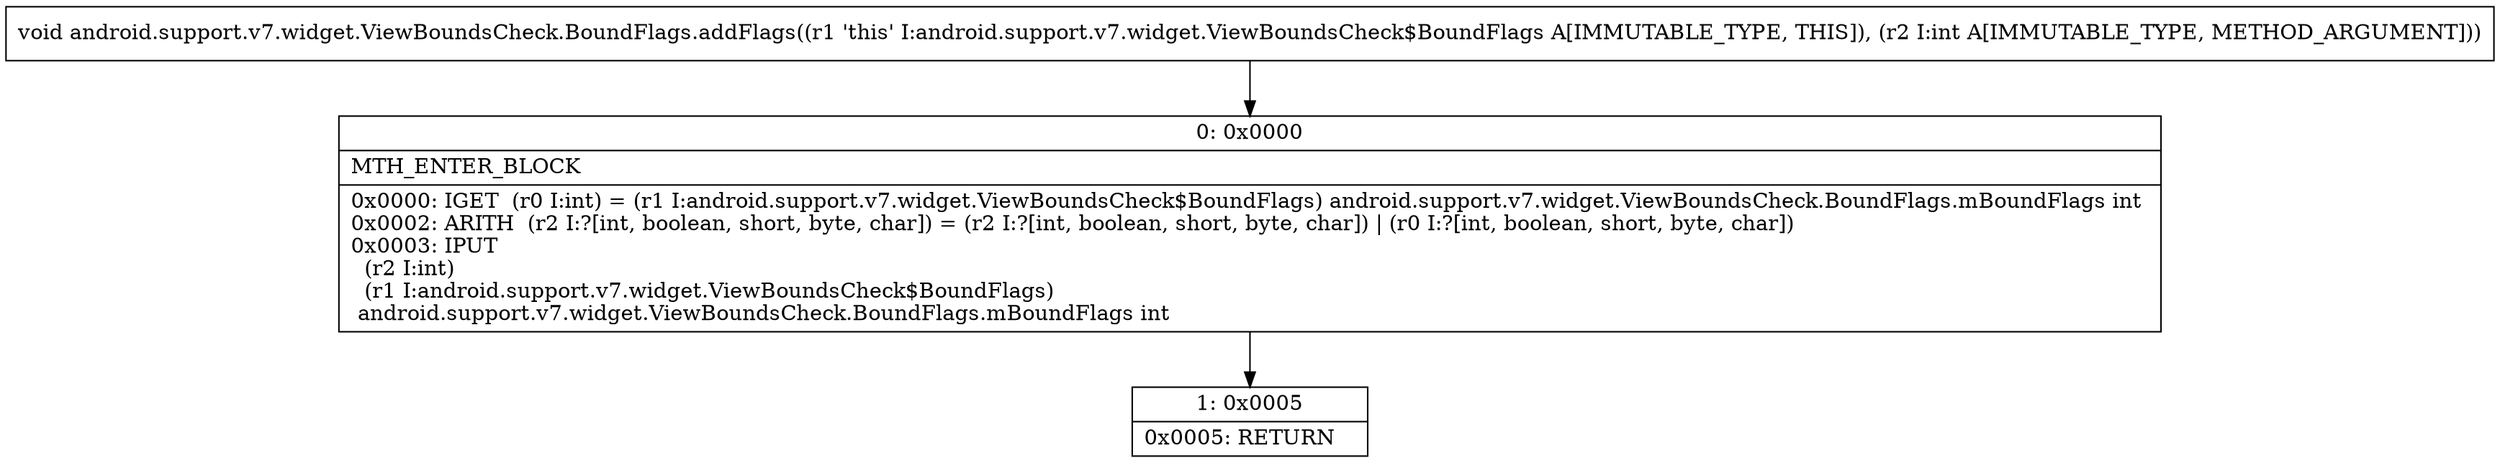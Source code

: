 digraph "CFG forandroid.support.v7.widget.ViewBoundsCheck.BoundFlags.addFlags(I)V" {
Node_0 [shape=record,label="{0\:\ 0x0000|MTH_ENTER_BLOCK\l|0x0000: IGET  (r0 I:int) = (r1 I:android.support.v7.widget.ViewBoundsCheck$BoundFlags) android.support.v7.widget.ViewBoundsCheck.BoundFlags.mBoundFlags int \l0x0002: ARITH  (r2 I:?[int, boolean, short, byte, char]) = (r2 I:?[int, boolean, short, byte, char]) \| (r0 I:?[int, boolean, short, byte, char]) \l0x0003: IPUT  \l  (r2 I:int)\l  (r1 I:android.support.v7.widget.ViewBoundsCheck$BoundFlags)\l android.support.v7.widget.ViewBoundsCheck.BoundFlags.mBoundFlags int \l}"];
Node_1 [shape=record,label="{1\:\ 0x0005|0x0005: RETURN   \l}"];
MethodNode[shape=record,label="{void android.support.v7.widget.ViewBoundsCheck.BoundFlags.addFlags((r1 'this' I:android.support.v7.widget.ViewBoundsCheck$BoundFlags A[IMMUTABLE_TYPE, THIS]), (r2 I:int A[IMMUTABLE_TYPE, METHOD_ARGUMENT])) }"];
MethodNode -> Node_0;
Node_0 -> Node_1;
}

